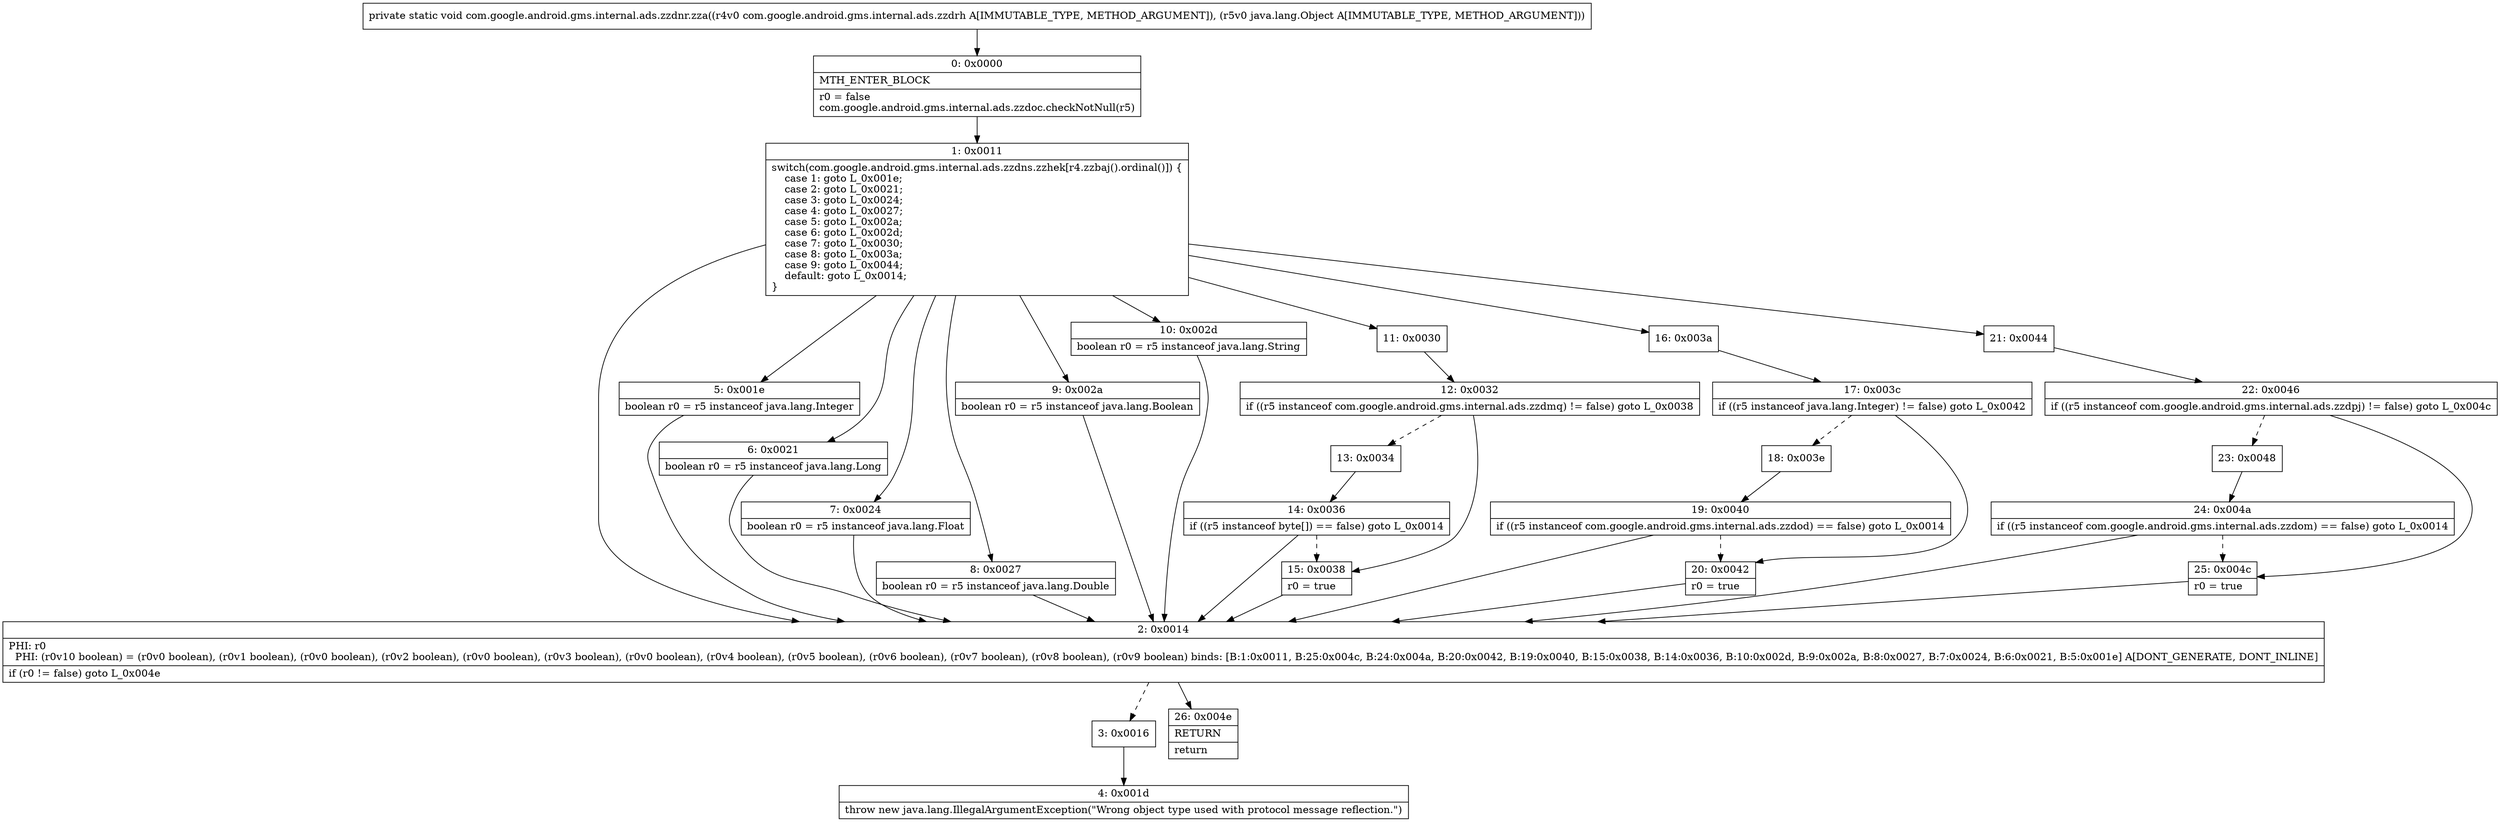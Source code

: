 digraph "CFG forcom.google.android.gms.internal.ads.zzdnr.zza(Lcom\/google\/android\/gms\/internal\/ads\/zzdrh;Ljava\/lang\/Object;)V" {
Node_0 [shape=record,label="{0\:\ 0x0000|MTH_ENTER_BLOCK\l|r0 = false\lcom.google.android.gms.internal.ads.zzdoc.checkNotNull(r5)\l}"];
Node_1 [shape=record,label="{1\:\ 0x0011|switch(com.google.android.gms.internal.ads.zzdns.zzhek[r4.zzbaj().ordinal()]) \{\l    case 1: goto L_0x001e;\l    case 2: goto L_0x0021;\l    case 3: goto L_0x0024;\l    case 4: goto L_0x0027;\l    case 5: goto L_0x002a;\l    case 6: goto L_0x002d;\l    case 7: goto L_0x0030;\l    case 8: goto L_0x003a;\l    case 9: goto L_0x0044;\l    default: goto L_0x0014;\l\}\l}"];
Node_2 [shape=record,label="{2\:\ 0x0014|PHI: r0 \l  PHI: (r0v10 boolean) = (r0v0 boolean), (r0v1 boolean), (r0v0 boolean), (r0v2 boolean), (r0v0 boolean), (r0v3 boolean), (r0v0 boolean), (r0v4 boolean), (r0v5 boolean), (r0v6 boolean), (r0v7 boolean), (r0v8 boolean), (r0v9 boolean) binds: [B:1:0x0011, B:25:0x004c, B:24:0x004a, B:20:0x0042, B:19:0x0040, B:15:0x0038, B:14:0x0036, B:10:0x002d, B:9:0x002a, B:8:0x0027, B:7:0x0024, B:6:0x0021, B:5:0x001e] A[DONT_GENERATE, DONT_INLINE]\l|if (r0 != false) goto L_0x004e\l}"];
Node_3 [shape=record,label="{3\:\ 0x0016}"];
Node_4 [shape=record,label="{4\:\ 0x001d|throw new java.lang.IllegalArgumentException(\"Wrong object type used with protocol message reflection.\")\l}"];
Node_5 [shape=record,label="{5\:\ 0x001e|boolean r0 = r5 instanceof java.lang.Integer\l}"];
Node_6 [shape=record,label="{6\:\ 0x0021|boolean r0 = r5 instanceof java.lang.Long\l}"];
Node_7 [shape=record,label="{7\:\ 0x0024|boolean r0 = r5 instanceof java.lang.Float\l}"];
Node_8 [shape=record,label="{8\:\ 0x0027|boolean r0 = r5 instanceof java.lang.Double\l}"];
Node_9 [shape=record,label="{9\:\ 0x002a|boolean r0 = r5 instanceof java.lang.Boolean\l}"];
Node_10 [shape=record,label="{10\:\ 0x002d|boolean r0 = r5 instanceof java.lang.String\l}"];
Node_11 [shape=record,label="{11\:\ 0x0030}"];
Node_12 [shape=record,label="{12\:\ 0x0032|if ((r5 instanceof com.google.android.gms.internal.ads.zzdmq) != false) goto L_0x0038\l}"];
Node_13 [shape=record,label="{13\:\ 0x0034}"];
Node_14 [shape=record,label="{14\:\ 0x0036|if ((r5 instanceof byte[]) == false) goto L_0x0014\l}"];
Node_15 [shape=record,label="{15\:\ 0x0038|r0 = true\l}"];
Node_16 [shape=record,label="{16\:\ 0x003a}"];
Node_17 [shape=record,label="{17\:\ 0x003c|if ((r5 instanceof java.lang.Integer) != false) goto L_0x0042\l}"];
Node_18 [shape=record,label="{18\:\ 0x003e}"];
Node_19 [shape=record,label="{19\:\ 0x0040|if ((r5 instanceof com.google.android.gms.internal.ads.zzdod) == false) goto L_0x0014\l}"];
Node_20 [shape=record,label="{20\:\ 0x0042|r0 = true\l}"];
Node_21 [shape=record,label="{21\:\ 0x0044}"];
Node_22 [shape=record,label="{22\:\ 0x0046|if ((r5 instanceof com.google.android.gms.internal.ads.zzdpj) != false) goto L_0x004c\l}"];
Node_23 [shape=record,label="{23\:\ 0x0048}"];
Node_24 [shape=record,label="{24\:\ 0x004a|if ((r5 instanceof com.google.android.gms.internal.ads.zzdom) == false) goto L_0x0014\l}"];
Node_25 [shape=record,label="{25\:\ 0x004c|r0 = true\l}"];
Node_26 [shape=record,label="{26\:\ 0x004e|RETURN\l|return\l}"];
MethodNode[shape=record,label="{private static void com.google.android.gms.internal.ads.zzdnr.zza((r4v0 com.google.android.gms.internal.ads.zzdrh A[IMMUTABLE_TYPE, METHOD_ARGUMENT]), (r5v0 java.lang.Object A[IMMUTABLE_TYPE, METHOD_ARGUMENT])) }"];
MethodNode -> Node_0;
Node_0 -> Node_1;
Node_1 -> Node_2;
Node_1 -> Node_5;
Node_1 -> Node_6;
Node_1 -> Node_7;
Node_1 -> Node_8;
Node_1 -> Node_9;
Node_1 -> Node_10;
Node_1 -> Node_11;
Node_1 -> Node_16;
Node_1 -> Node_21;
Node_2 -> Node_3[style=dashed];
Node_2 -> Node_26;
Node_3 -> Node_4;
Node_5 -> Node_2;
Node_6 -> Node_2;
Node_7 -> Node_2;
Node_8 -> Node_2;
Node_9 -> Node_2;
Node_10 -> Node_2;
Node_11 -> Node_12;
Node_12 -> Node_13[style=dashed];
Node_12 -> Node_15;
Node_13 -> Node_14;
Node_14 -> Node_2;
Node_14 -> Node_15[style=dashed];
Node_15 -> Node_2;
Node_16 -> Node_17;
Node_17 -> Node_18[style=dashed];
Node_17 -> Node_20;
Node_18 -> Node_19;
Node_19 -> Node_2;
Node_19 -> Node_20[style=dashed];
Node_20 -> Node_2;
Node_21 -> Node_22;
Node_22 -> Node_23[style=dashed];
Node_22 -> Node_25;
Node_23 -> Node_24;
Node_24 -> Node_2;
Node_24 -> Node_25[style=dashed];
Node_25 -> Node_2;
}

